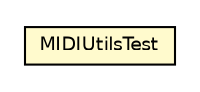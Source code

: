 #!/usr/local/bin/dot
#
# Class diagram 
# Generated by UMLGraph version R5_6-24-gf6e263 (http://www.umlgraph.org/)
#

digraph G {
	edge [fontname="Helvetica",fontsize=10,labelfontname="Helvetica",labelfontsize=10];
	node [fontname="Helvetica",fontsize=10,shape=plaintext];
	nodesep=0.25;
	ranksep=0.5;
	// com.rockhoppertech.music.midi.js.MIDIUtilsTest
	c1446 [label=<<table title="com.rockhoppertech.music.midi.js.MIDIUtilsTest" border="0" cellborder="1" cellspacing="0" cellpadding="2" port="p" bgcolor="lemonChiffon" href="./MIDIUtilsTest.html">
		<tr><td><table border="0" cellspacing="0" cellpadding="1">
<tr><td align="center" balign="center"> MIDIUtilsTest </td></tr>
		</table></td></tr>
		</table>>, URL="./MIDIUtilsTest.html", fontname="Helvetica", fontcolor="black", fontsize=9.0];
}

